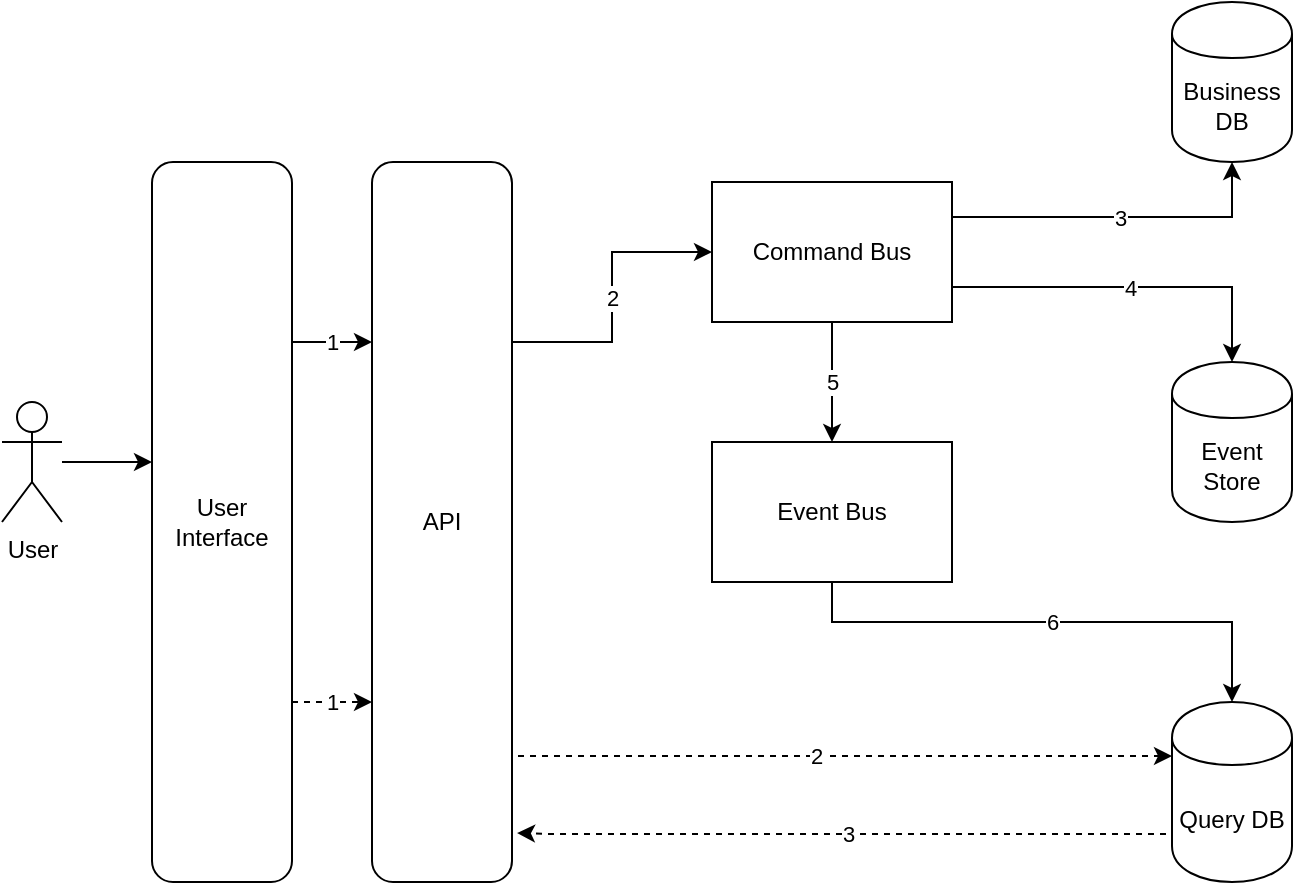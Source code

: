 <mxfile pages="1" version="11.2.3" type="github"><diagram id="WdisLMAs8mkuHc23gYCt" name="第1頁"><mxGraphModel dx="1185" dy="637" grid="1" gridSize="10" guides="1" tooltips="1" connect="1" arrows="1" fold="1" page="1" pageScale="1" pageWidth="827" pageHeight="1169" math="0" shadow="0"><root><mxCell id="0"/><mxCell id="1" parent="0"/><mxCell id="hUF2g_m6Gj_g1Mef7Ktn-18" value="3" style="edgeStyle=orthogonalEdgeStyle;rounded=0;orthogonalLoop=1;jettySize=auto;html=1;exitX=1;exitY=0.25;exitDx=0;exitDy=0;" edge="1" parent="1" source="kt2M5CYh1yICSgFxLCaW-1" target="hUF2g_m6Gj_g1Mef7Ktn-14"><mxGeometry relative="1" as="geometry"/></mxCell><mxCell id="hUF2g_m6Gj_g1Mef7Ktn-19" value="4" style="edgeStyle=orthogonalEdgeStyle;rounded=0;orthogonalLoop=1;jettySize=auto;html=1;exitX=1;exitY=0.75;exitDx=0;exitDy=0;" edge="1" parent="1" source="kt2M5CYh1yICSgFxLCaW-1" target="hUF2g_m6Gj_g1Mef7Ktn-15"><mxGeometry relative="1" as="geometry"/></mxCell><mxCell id="hUF2g_m6Gj_g1Mef7Ktn-42" value="5" style="edgeStyle=orthogonalEdgeStyle;rounded=0;comic=0;orthogonalLoop=1;jettySize=auto;html=1;strokeColor=#000000;" edge="1" parent="1" source="kt2M5CYh1yICSgFxLCaW-1" target="hUF2g_m6Gj_g1Mef7Ktn-41"><mxGeometry relative="1" as="geometry"><Array as="points"><mxPoint x="460" y="250"/><mxPoint x="460" y="250"/></Array></mxGeometry></mxCell><mxCell id="kt2M5CYh1yICSgFxLCaW-1" value="Command Bus" style="rounded=0;whiteSpace=wrap;html=1;" parent="1" vertex="1"><mxGeometry x="400" y="130" width="120" height="70" as="geometry"/></mxCell><mxCell id="hUF2g_m6Gj_g1Mef7Ktn-13" value="" style="edgeStyle=orthogonalEdgeStyle;rounded=0;orthogonalLoop=1;jettySize=auto;html=1;" edge="1" parent="1" source="hUF2g_m6Gj_g1Mef7Ktn-8" target="hUF2g_m6Gj_g1Mef7Ktn-11"><mxGeometry relative="1" as="geometry"><Array as="points"><mxPoint x="150" y="270"/><mxPoint x="150" y="270"/></Array></mxGeometry></mxCell><mxCell id="hUF2g_m6Gj_g1Mef7Ktn-8" value="User" style="shape=umlActor;verticalLabelPosition=bottom;labelBackgroundColor=#ffffff;verticalAlign=top;html=1;outlineConnect=0;" vertex="1" parent="1"><mxGeometry x="45" y="240" width="30" height="60" as="geometry"/></mxCell><mxCell id="hUF2g_m6Gj_g1Mef7Ktn-30" value="1" style="edgeStyle=orthogonalEdgeStyle;rounded=0;comic=0;orthogonalLoop=1;jettySize=auto;html=1;exitX=1;exitY=0.25;exitDx=0;exitDy=0;entryX=0;entryY=0.25;entryDx=0;entryDy=0;strokeColor=#000000;" edge="1" parent="1" source="hUF2g_m6Gj_g1Mef7Ktn-11" target="hUF2g_m6Gj_g1Mef7Ktn-28"><mxGeometry relative="1" as="geometry"/></mxCell><mxCell id="hUF2g_m6Gj_g1Mef7Ktn-59" value="1" style="edgeStyle=orthogonalEdgeStyle;rounded=0;comic=0;orthogonalLoop=1;jettySize=auto;html=1;exitX=1;exitY=0.75;exitDx=0;exitDy=0;entryX=0;entryY=0.75;entryDx=0;entryDy=0;strokeColor=#000000;dashed=1;" edge="1" parent="1" source="hUF2g_m6Gj_g1Mef7Ktn-11" target="hUF2g_m6Gj_g1Mef7Ktn-28"><mxGeometry relative="1" as="geometry"/></mxCell><mxCell id="hUF2g_m6Gj_g1Mef7Ktn-11" value="User Interface" style="rounded=1;whiteSpace=wrap;html=1;" vertex="1" parent="1"><mxGeometry x="120" y="120" width="70" height="360" as="geometry"/></mxCell><mxCell id="hUF2g_m6Gj_g1Mef7Ktn-14" value="Business&lt;br&gt;DB" style="shape=cylinder;whiteSpace=wrap;html=1;boundedLbl=1;backgroundOutline=1;" vertex="1" parent="1"><mxGeometry x="630" y="40" width="60" height="80" as="geometry"/></mxCell><mxCell id="hUF2g_m6Gj_g1Mef7Ktn-15" value="Event Store" style="shape=cylinder;whiteSpace=wrap;html=1;boundedLbl=1;backgroundOutline=1;" vertex="1" parent="1"><mxGeometry x="630" y="220" width="60" height="80" as="geometry"/></mxCell><mxCell id="hUF2g_m6Gj_g1Mef7Ktn-46" value="3" style="edgeStyle=orthogonalEdgeStyle;rounded=0;comic=0;orthogonalLoop=1;jettySize=auto;html=1;exitX=0;exitY=0.7;exitDx=0;exitDy=0;entryX=1.036;entryY=0.932;entryDx=0;entryDy=0;entryPerimeter=0;strokeColor=#000000;dashed=1;" edge="1" parent="1" source="hUF2g_m6Gj_g1Mef7Ktn-16" target="hUF2g_m6Gj_g1Mef7Ktn-28"><mxGeometry relative="1" as="geometry"><Array as="points"><mxPoint x="630" y="456"/><mxPoint x="320" y="456"/></Array></mxGeometry></mxCell><mxCell id="hUF2g_m6Gj_g1Mef7Ktn-16" value="Query DB" style="shape=cylinder;whiteSpace=wrap;html=1;boundedLbl=1;backgroundOutline=1;" vertex="1" parent="1"><mxGeometry x="630" y="390" width="60" height="90" as="geometry"/></mxCell><mxCell id="hUF2g_m6Gj_g1Mef7Ktn-27" value="" style="endArrow=classic;html=1;entryX=0;entryY=0.25;entryDx=0;entryDy=0;exitX=0.986;exitY=0.859;exitDx=0;exitDy=0;exitPerimeter=0;comic=0;fillColor=#e1d5e7;strokeColor=none;" edge="1" parent="1" source="hUF2g_m6Gj_g1Mef7Ktn-11"><mxGeometry width="50" height="50" relative="1" as="geometry"><mxPoint x="30" y="550" as="sourcePoint"/><mxPoint x="400" y="395" as="targetPoint"/></mxGeometry></mxCell><mxCell id="hUF2g_m6Gj_g1Mef7Ktn-31" value="2" style="edgeStyle=orthogonalEdgeStyle;rounded=0;comic=0;orthogonalLoop=1;jettySize=auto;html=1;exitX=1;exitY=0.25;exitDx=0;exitDy=0;strokeColor=#000000;" edge="1" parent="1" source="hUF2g_m6Gj_g1Mef7Ktn-28" target="kt2M5CYh1yICSgFxLCaW-1"><mxGeometry relative="1" as="geometry"/></mxCell><mxCell id="hUF2g_m6Gj_g1Mef7Ktn-44" value="2" style="edgeStyle=orthogonalEdgeStyle;rounded=0;comic=0;orthogonalLoop=1;jettySize=auto;html=1;exitX=1;exitY=0.75;exitDx=0;exitDy=0;entryX=0;entryY=0.3;entryDx=0;entryDy=0;strokeColor=#000000;dashed=1;" edge="1" parent="1" source="hUF2g_m6Gj_g1Mef7Ktn-28" target="hUF2g_m6Gj_g1Mef7Ktn-16"><mxGeometry relative="1" as="geometry"><Array as="points"><mxPoint x="300" y="417"/></Array></mxGeometry></mxCell><mxCell id="hUF2g_m6Gj_g1Mef7Ktn-28" value="API" style="rounded=1;whiteSpace=wrap;html=1;" vertex="1" parent="1"><mxGeometry x="230" y="120" width="70" height="360" as="geometry"/></mxCell><mxCell id="hUF2g_m6Gj_g1Mef7Ktn-43" value="6" style="edgeStyle=orthogonalEdgeStyle;rounded=0;comic=0;orthogonalLoop=1;jettySize=auto;html=1;entryX=0.5;entryY=0;entryDx=0;entryDy=0;strokeColor=#000000;" edge="1" parent="1" source="hUF2g_m6Gj_g1Mef7Ktn-41" target="hUF2g_m6Gj_g1Mef7Ktn-16"><mxGeometry relative="1" as="geometry"><Array as="points"><mxPoint x="460" y="350"/><mxPoint x="660" y="350"/></Array></mxGeometry></mxCell><mxCell id="hUF2g_m6Gj_g1Mef7Ktn-41" value="Event Bus" style="rounded=0;whiteSpace=wrap;html=1;" vertex="1" parent="1"><mxGeometry x="400" y="260" width="120" height="70" as="geometry"/></mxCell></root></mxGraphModel></diagram></mxfile>